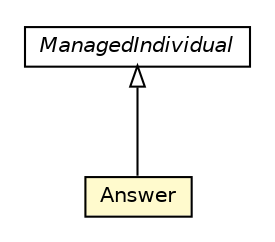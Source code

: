#!/usr/local/bin/dot
#
# Class diagram 
# Generated by UMLGraph version R5_6-24-gf6e263 (http://www.umlgraph.org/)
#

digraph G {
	edge [fontname="Helvetica",fontsize=10,labelfontname="Helvetica",labelfontsize=10];
	node [fontname="Helvetica",fontsize=10,shape=plaintext];
	nodesep=0.25;
	ranksep=0.5;
	// org.universAAL.ontology.questionnaire.Answer
	c60509 [label=<<table title="org.universAAL.ontology.questionnaire.Answer" border="0" cellborder="1" cellspacing="0" cellpadding="2" port="p" bgcolor="lemonChiffon" href="./Answer.html">
		<tr><td><table border="0" cellspacing="0" cellpadding="1">
<tr><td align="center" balign="center"> Answer </td></tr>
		</table></td></tr>
		</table>>, URL="./Answer.html", fontname="Helvetica", fontcolor="black", fontsize=10.0];
	//org.universAAL.ontology.questionnaire.Answer extends org.universAAL.middleware.owl.ManagedIndividual
	c60591:p -> c60509:p [dir=back,arrowtail=empty];
	// org.universAAL.middleware.owl.ManagedIndividual
	c60591 [label=<<table title="org.universAAL.middleware.owl.ManagedIndividual" border="0" cellborder="1" cellspacing="0" cellpadding="2" port="p" href="http://java.sun.com/j2se/1.4.2/docs/api/org/universAAL/middleware/owl/ManagedIndividual.html">
		<tr><td><table border="0" cellspacing="0" cellpadding="1">
<tr><td align="center" balign="center"><font face="Helvetica-Oblique"> ManagedIndividual </font></td></tr>
		</table></td></tr>
		</table>>, URL="http://java.sun.com/j2se/1.4.2/docs/api/org/universAAL/middleware/owl/ManagedIndividual.html", fontname="Helvetica", fontcolor="black", fontsize=10.0];
}

